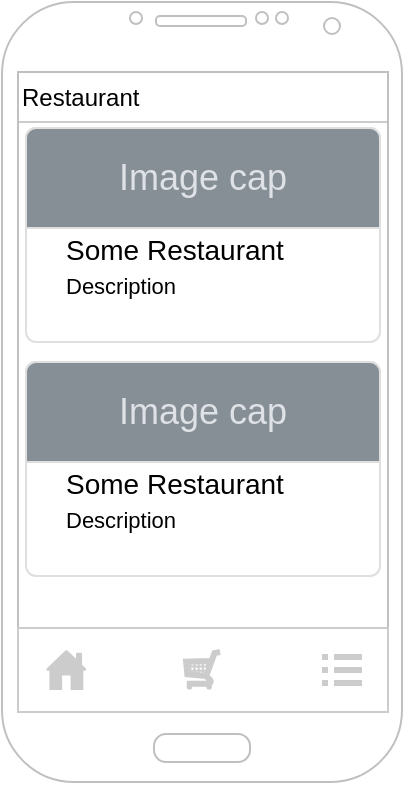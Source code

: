 <mxfile version="19.0.3" type="device"><diagram name="Page-1" id="03018318-947c-dd8e-b7a3-06fadd420f32"><mxGraphModel dx="716" dy="442" grid="1" gridSize="10" guides="1" tooltips="1" connect="1" arrows="1" fold="1" page="1" pageScale="1" pageWidth="1100" pageHeight="850" background="#ffffff" math="0" shadow="0"><root><mxCell id="0"/><mxCell id="1" parent="0"/><mxCell id="Du-3SkfSy8T1X-J8Cmoe-2" value="Restaurant" style="rounded=0;whiteSpace=wrap;html=1;align=left;strokeColor=#CCCCCC;" vertex="1" parent="1"><mxGeometry x="18" y="45" width="185" height="25" as="geometry"/></mxCell><mxCell id="Du-3SkfSy8T1X-J8Cmoe-4" value="Some Restaurant&lt;br&gt;&lt;font style=&quot;font-size: 11px;&quot;&gt;Description&lt;/font&gt;" style="html=1;shadow=0;dashed=0;shape=mxgraph.bootstrap.rrect;rSize=5;strokeColor=#DFDFDF;html=1;whiteSpace=wrap;fillColor=#ffffff;fontColor=#000000;verticalAlign=bottom;align=left;spacing=20;fontSize=14;" vertex="1" parent="1"><mxGeometry x="22" y="73" width="177" height="107" as="geometry"/></mxCell><mxCell id="Du-3SkfSy8T1X-J8Cmoe-5" value="Image cap" style="html=1;shadow=0;dashed=0;shape=mxgraph.bootstrap.topButton;rSize=5;perimeter=none;whiteSpace=wrap;fillColor=#868E96;strokeColor=#DFDFDF;fontColor=#DEE2E6;resizeWidth=1;fontSize=18;" vertex="1" parent="Du-3SkfSy8T1X-J8Cmoe-4"><mxGeometry width="177" height="50" relative="1" as="geometry"/></mxCell><mxCell id="Du-3SkfSy8T1X-J8Cmoe-7" value="Some Restaurant&lt;br&gt;&lt;font style=&quot;font-size: 11px;&quot;&gt;Description&lt;/font&gt;" style="html=1;shadow=0;dashed=0;shape=mxgraph.bootstrap.rrect;rSize=5;strokeColor=#DFDFDF;html=1;whiteSpace=wrap;fillColor=#ffffff;fontColor=#000000;verticalAlign=bottom;align=left;spacing=20;fontSize=14;" vertex="1" parent="1"><mxGeometry x="22" y="190" width="177" height="107" as="geometry"/></mxCell><mxCell id="Du-3SkfSy8T1X-J8Cmoe-8" value="Image cap" style="html=1;shadow=0;dashed=0;shape=mxgraph.bootstrap.topButton;rSize=5;perimeter=none;whiteSpace=wrap;fillColor=#868E96;strokeColor=#DFDFDF;fontColor=#DEE2E6;resizeWidth=1;fontSize=18;" vertex="1" parent="Du-3SkfSy8T1X-J8Cmoe-7"><mxGeometry width="177" height="50" relative="1" as="geometry"/></mxCell><mxCell id="Du-3SkfSy8T1X-J8Cmoe-1" value="" style="verticalLabelPosition=bottom;verticalAlign=top;html=1;shadow=0;dashed=0;strokeWidth=1;shape=mxgraph.android.phone2;strokeColor=#c0c0c0;" vertex="1" parent="1"><mxGeometry x="10" y="10" width="200" height="390" as="geometry"/></mxCell><mxCell id="Du-3SkfSy8T1X-J8Cmoe-11" value="" style="rounded=0;whiteSpace=wrap;html=1;fontSize=11;strokeColor=#CCCCCC;" vertex="1" parent="1"><mxGeometry x="18" y="323" width="185" height="42" as="geometry"/></mxCell><mxCell id="Du-3SkfSy8T1X-J8Cmoe-12" value="" style="sketch=0;pointerEvents=1;shadow=0;dashed=0;html=1;strokeColor=none;fillColor=#CCCCCC;labelPosition=center;verticalLabelPosition=bottom;verticalAlign=top;outlineConnect=0;align=center;shape=mxgraph.office.concepts.home;fontSize=11;" vertex="1" parent="1"><mxGeometry x="32" y="334" width="20.4" height="20" as="geometry"/></mxCell><mxCell id="Du-3SkfSy8T1X-J8Cmoe-13" value="" style="verticalLabelPosition=bottom;shadow=0;dashed=0;align=center;html=1;verticalAlign=top;strokeWidth=1;shape=mxgraph.mockup.misc.shoppingCart;strokeColor=#CCCCCC;fontSize=11;fillColor=#CCCCCC;" vertex="1" parent="1"><mxGeometry x="101.5" y="334.5" width="18" height="19" as="geometry"/></mxCell><mxCell id="Du-3SkfSy8T1X-J8Cmoe-14" value="" style="html=1;verticalLabelPosition=bottom;align=center;labelBackgroundColor=#ffffff;verticalAlign=top;strokeWidth=2;strokeColor=none;shadow=0;dashed=0;shape=mxgraph.ios7.icons.preferences;pointerEvents=1;fontSize=11;fillColor=#CCCCCC;" vertex="1" parent="1"><mxGeometry x="170" y="336" width="20" height="16" as="geometry"/></mxCell></root></mxGraphModel></diagram></mxfile>